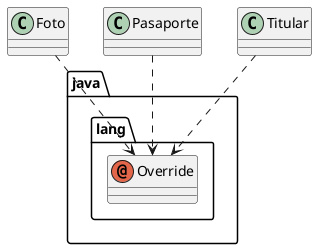 @startuml
annotation java.lang.Override
class Foto
class Pasaporte
class Titular
Foto ..> java.lang.Override
Pasaporte ..> java.lang.Override
Titular ..> java.lang.Override
@enduml